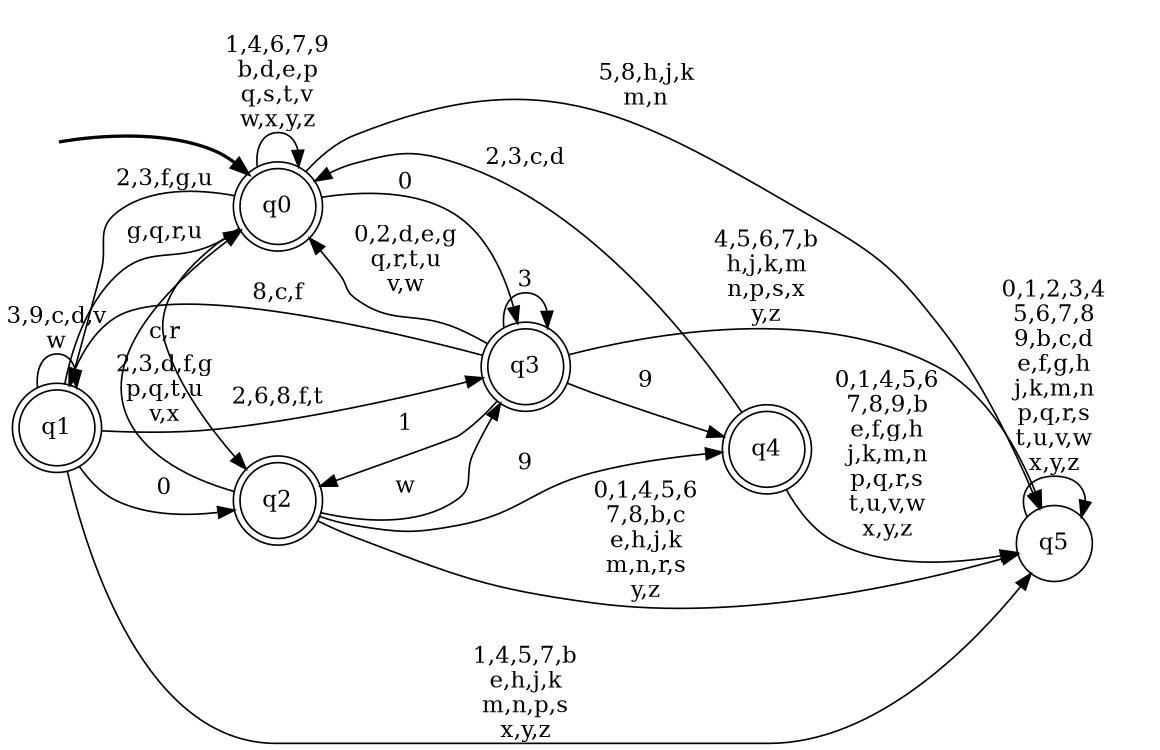 digraph BlueStar {
__start0 [style = invis, shape = none, label = "", width = 0, height = 0];

rankdir=LR;
size="8,5";

s0 [style="rounded,filled", color="black", fillcolor="white" shape="doublecircle", label="q0"];
s1 [style="rounded,filled", color="black", fillcolor="white" shape="doublecircle", label="q1"];
s2 [style="rounded,filled", color="black", fillcolor="white" shape="doublecircle", label="q2"];
s3 [style="rounded,filled", color="black", fillcolor="white" shape="doublecircle", label="q3"];
s4 [style="rounded,filled", color="black", fillcolor="white" shape="doublecircle", label="q4"];
s5 [style="filled", color="black", fillcolor="white" shape="circle", label="q5"];
subgraph cluster_main { 
	graph [pad=".75", ranksep="0.15", nodesep="0.15"];
	 style=invis; 
	__start0 -> s0 [penwidth=2];
}
s0 -> s0 [label="1,4,6,7,9\nb,d,e,p\nq,s,t,v\nw,x,y,z"];
s0 -> s1 [label="2,3,f,g,u"];
s0 -> s2 [label="c,r"];
s0 -> s3 [label="0"];
s0 -> s5 [label="5,8,h,j,k\nm,n"];
s1 -> s0 [label="g,q,r,u"];
s1 -> s1 [label="3,9,c,d,v\nw"];
s1 -> s2 [label="0"];
s1 -> s3 [label="2,6,8,f,t"];
s1 -> s5 [label="1,4,5,7,b\ne,h,j,k\nm,n,p,s\nx,y,z"];
s2 -> s0 [label="2,3,d,f,g\np,q,t,u\nv,x"];
s2 -> s3 [label="w"];
s2 -> s4 [label="9"];
s2 -> s5 [label="0,1,4,5,6\n7,8,b,c\ne,h,j,k\nm,n,r,s\ny,z"];
s3 -> s0 [label="0,2,d,e,g\nq,r,t,u\nv,w"];
s3 -> s1 [label="8,c,f"];
s3 -> s2 [label="1"];
s3 -> s3 [label="3"];
s3 -> s4 [label="9"];
s3 -> s5 [label="4,5,6,7,b\nh,j,k,m\nn,p,s,x\ny,z"];
s4 -> s0 [label="2,3,c,d"];
s4 -> s5 [label="0,1,4,5,6\n7,8,9,b\ne,f,g,h\nj,k,m,n\np,q,r,s\nt,u,v,w\nx,y,z"];
s5 -> s5 [label="0,1,2,3,4\n5,6,7,8\n9,b,c,d\ne,f,g,h\nj,k,m,n\np,q,r,s\nt,u,v,w\nx,y,z"];

}